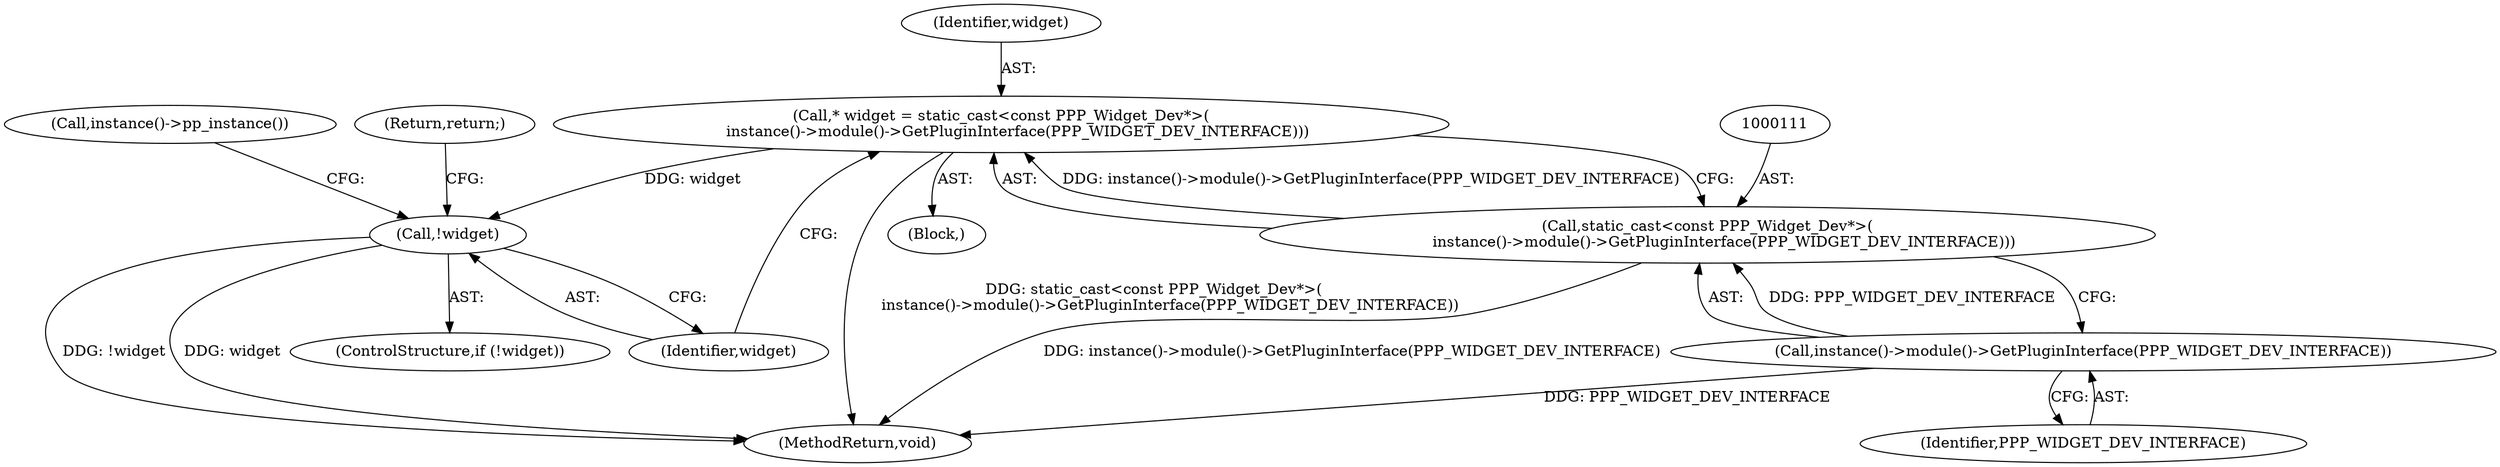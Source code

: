 digraph "0_Chrome_55ef04e135edaa9abfbf3647634b11ed57dc49e9_0@pointer" {
"1000108" [label="(Call,* widget = static_cast<const PPP_Widget_Dev*>(\n       instance()->module()->GetPluginInterface(PPP_WIDGET_DEV_INTERFACE)))"];
"1000110" [label="(Call,static_cast<const PPP_Widget_Dev*>(\n       instance()->module()->GetPluginInterface(PPP_WIDGET_DEV_INTERFACE)))"];
"1000112" [label="(Call,instance()->module()->GetPluginInterface(PPP_WIDGET_DEV_INTERFACE))"];
"1000115" [label="(Call,!widget)"];
"1000114" [label="(ControlStructure,if (!widget))"];
"1000125" [label="(MethodReturn,void)"];
"1000113" [label="(Identifier,PPP_WIDGET_DEV_INTERFACE)"];
"1000120" [label="(Call,instance()->pp_instance())"];
"1000108" [label="(Call,* widget = static_cast<const PPP_Widget_Dev*>(\n       instance()->module()->GetPluginInterface(PPP_WIDGET_DEV_INTERFACE)))"];
"1000116" [label="(Identifier,widget)"];
"1000110" [label="(Call,static_cast<const PPP_Widget_Dev*>(\n       instance()->module()->GetPluginInterface(PPP_WIDGET_DEV_INTERFACE)))"];
"1000112" [label="(Call,instance()->module()->GetPluginInterface(PPP_WIDGET_DEV_INTERFACE))"];
"1000102" [label="(Block,)"];
"1000117" [label="(Return,return;)"];
"1000115" [label="(Call,!widget)"];
"1000109" [label="(Identifier,widget)"];
"1000108" -> "1000102"  [label="AST: "];
"1000108" -> "1000110"  [label="CFG: "];
"1000109" -> "1000108"  [label="AST: "];
"1000110" -> "1000108"  [label="AST: "];
"1000116" -> "1000108"  [label="CFG: "];
"1000108" -> "1000125"  [label="DDG: static_cast<const PPP_Widget_Dev*>(\n       instance()->module()->GetPluginInterface(PPP_WIDGET_DEV_INTERFACE))"];
"1000110" -> "1000108"  [label="DDG: instance()->module()->GetPluginInterface(PPP_WIDGET_DEV_INTERFACE)"];
"1000108" -> "1000115"  [label="DDG: widget"];
"1000110" -> "1000112"  [label="CFG: "];
"1000111" -> "1000110"  [label="AST: "];
"1000112" -> "1000110"  [label="AST: "];
"1000110" -> "1000125"  [label="DDG: instance()->module()->GetPluginInterface(PPP_WIDGET_DEV_INTERFACE)"];
"1000112" -> "1000110"  [label="DDG: PPP_WIDGET_DEV_INTERFACE"];
"1000112" -> "1000113"  [label="CFG: "];
"1000113" -> "1000112"  [label="AST: "];
"1000112" -> "1000125"  [label="DDG: PPP_WIDGET_DEV_INTERFACE"];
"1000115" -> "1000114"  [label="AST: "];
"1000115" -> "1000116"  [label="CFG: "];
"1000116" -> "1000115"  [label="AST: "];
"1000117" -> "1000115"  [label="CFG: "];
"1000120" -> "1000115"  [label="CFG: "];
"1000115" -> "1000125"  [label="DDG: widget"];
"1000115" -> "1000125"  [label="DDG: !widget"];
}
